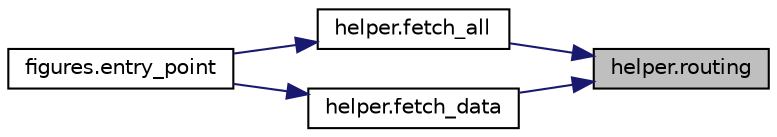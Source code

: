 digraph "helper.routing"
{
 // INTERACTIVE_SVG=YES
 // LATEX_PDF_SIZE
  edge [fontname="Helvetica",fontsize="10",labelfontname="Helvetica",labelfontsize="10"];
  node [fontname="Helvetica",fontsize="10",shape=record];
  rankdir="RL";
  Node1 [label="helper.routing",height=0.2,width=0.4,color="black", fillcolor="grey75", style="filled", fontcolor="black",tooltip=" "];
  Node1 -> Node2 [dir="back",color="midnightblue",fontsize="10",style="solid",fontname="Helvetica"];
  Node2 [label="helper.fetch_all",height=0.2,width=0.4,color="black", fillcolor="white", style="filled",URL="$namespacehelper.html#a1214e059db067d1b76aa4d659c8e15e0",tooltip=" "];
  Node2 -> Node3 [dir="back",color="midnightblue",fontsize="10",style="solid",fontname="Helvetica"];
  Node3 [label="figures.entry_point",height=0.2,width=0.4,color="black", fillcolor="white", style="filled",URL="$namespacefigures.html#a0f675134a908de3a789c674dd3cc17d4",tooltip=" "];
  Node1 -> Node4 [dir="back",color="midnightblue",fontsize="10",style="solid",fontname="Helvetica"];
  Node4 [label="helper.fetch_data",height=0.2,width=0.4,color="black", fillcolor="white", style="filled",URL="$namespacehelper.html#af6a93f8b228f72389ec67f159c067410",tooltip=" "];
  Node4 -> Node3 [dir="back",color="midnightblue",fontsize="10",style="solid",fontname="Helvetica"];
}
